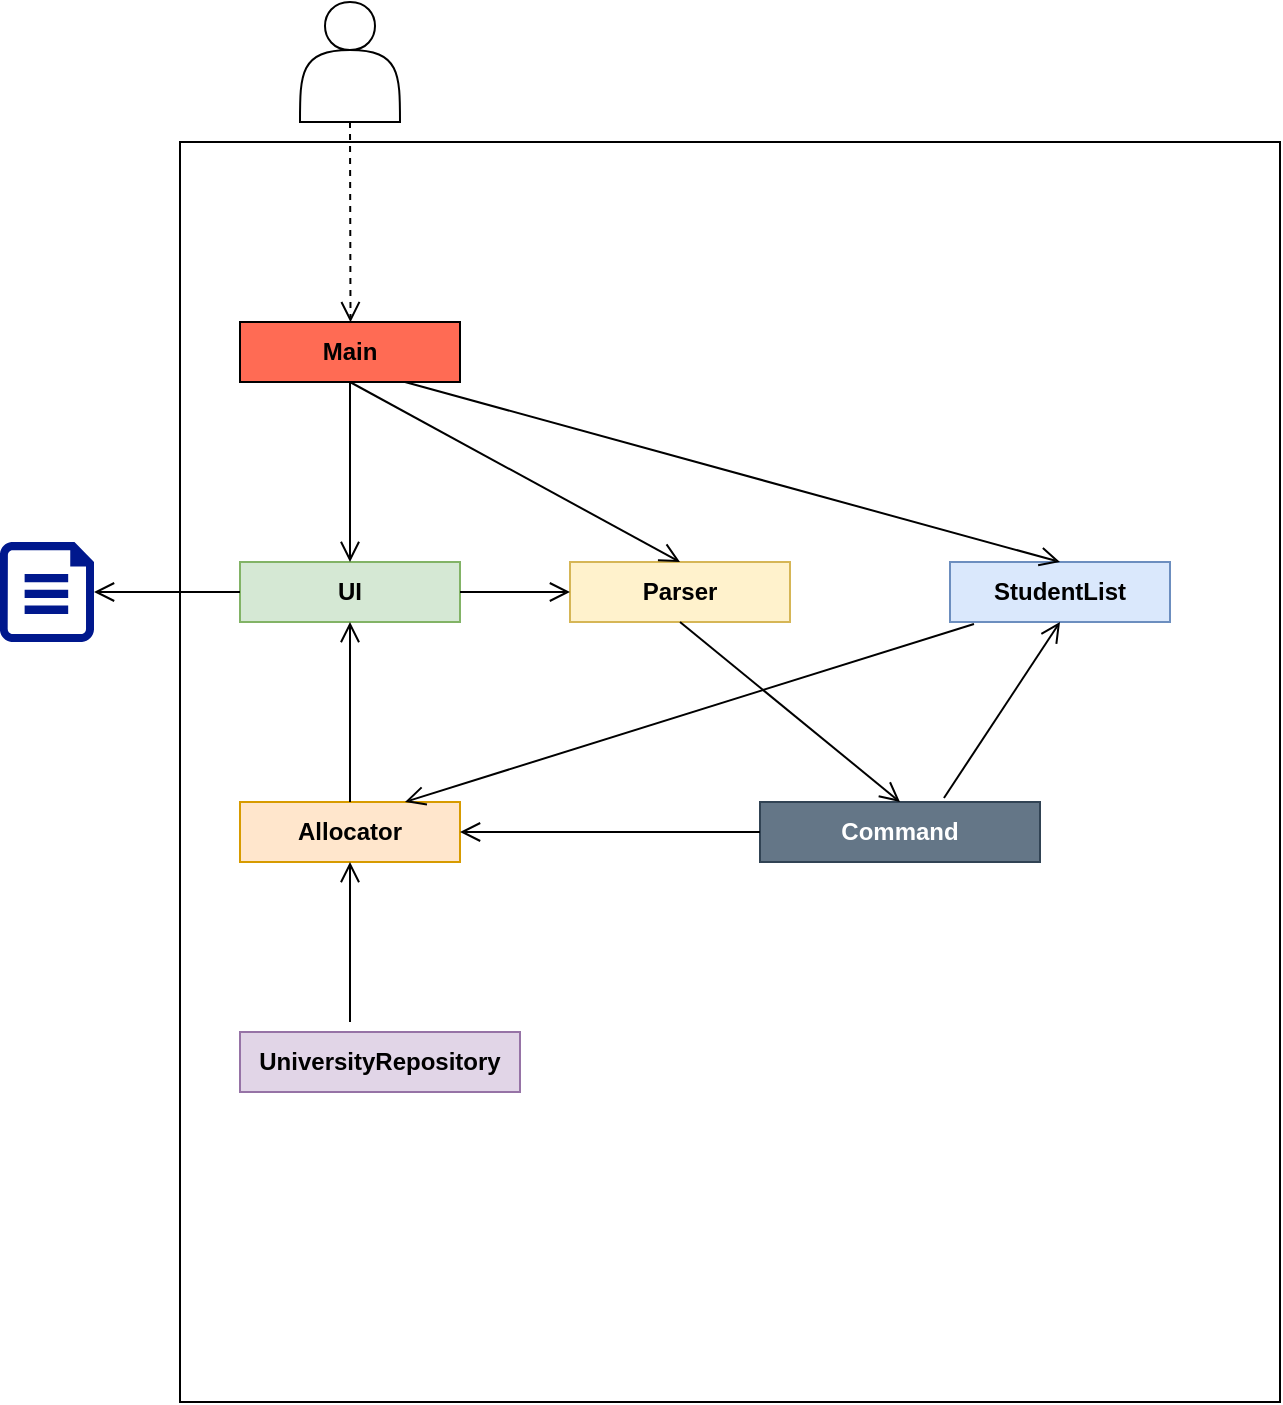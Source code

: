 <mxfile version="24.8.3">
  <diagram name="Page-1" id="XDMX-aiD9JqvAX5qxTWw">
    <mxGraphModel dx="1434" dy="738" grid="1" gridSize="10" guides="1" tooltips="1" connect="1" arrows="1" fold="1" page="1" pageScale="1" pageWidth="850" pageHeight="1100" math="0" shadow="0">
      <root>
        <mxCell id="0" />
        <mxCell id="1" parent="0" />
        <mxCell id="AtG83KE2W_AtL1SSBb-C-1" value="" style="rounded=0;whiteSpace=wrap;html=1;" vertex="1" parent="1">
          <mxGeometry x="120" y="90" width="550" height="630" as="geometry" />
        </mxCell>
        <mxCell id="AtG83KE2W_AtL1SSBb-C-4" value="" style="shape=actor;whiteSpace=wrap;html=1;" vertex="1" parent="1">
          <mxGeometry x="180" y="20" width="50" height="60" as="geometry" />
        </mxCell>
        <mxCell id="AtG83KE2W_AtL1SSBb-C-5" value="" style="endArrow=open;startArrow=none;endFill=0;startFill=0;endSize=8;html=1;verticalAlign=bottom;dashed=1;labelBackgroundColor=none;rounded=0;exitX=0.5;exitY=1;exitDx=0;exitDy=0;entryX=0.155;entryY=0.143;entryDx=0;entryDy=0;entryPerimeter=0;" edge="1" parent="1" source="AtG83KE2W_AtL1SSBb-C-4" target="AtG83KE2W_AtL1SSBb-C-1">
          <mxGeometry width="160" relative="1" as="geometry">
            <mxPoint x="340" y="380" as="sourcePoint" />
            <mxPoint x="500" y="380" as="targetPoint" />
          </mxGeometry>
        </mxCell>
        <mxCell id="AtG83KE2W_AtL1SSBb-C-6" value="Main" style="fontStyle=1;whiteSpace=wrap;html=1;fillColor=#FF6B54;" vertex="1" parent="1">
          <mxGeometry x="150" y="180" width="110" height="30" as="geometry" />
        </mxCell>
        <mxCell id="AtG83KE2W_AtL1SSBb-C-8" value="UI" style="fontStyle=1;whiteSpace=wrap;html=1;fillColor=#d5e8d4;strokeColor=#82b366;" vertex="1" parent="1">
          <mxGeometry x="150" y="300" width="110" height="30" as="geometry" />
        </mxCell>
        <mxCell id="AtG83KE2W_AtL1SSBb-C-9" value="Parser" style="fontStyle=1;whiteSpace=wrap;html=1;fillColor=#fff2cc;strokeColor=#d6b656;" vertex="1" parent="1">
          <mxGeometry x="315" y="300" width="110" height="30" as="geometry" />
        </mxCell>
        <mxCell id="AtG83KE2W_AtL1SSBb-C-10" value="StudentList" style="fontStyle=1;whiteSpace=wrap;html=1;fillColor=#dae8fc;strokeColor=#6c8ebf;" vertex="1" parent="1">
          <mxGeometry x="505" y="300" width="110" height="30" as="geometry" />
        </mxCell>
        <mxCell id="AtG83KE2W_AtL1SSBb-C-11" value="" style="endArrow=open;startArrow=none;endFill=0;startFill=0;endSize=8;html=1;verticalAlign=bottom;labelBackgroundColor=none;strokeWidth=1;rounded=0;exitX=0.5;exitY=1;exitDx=0;exitDy=0;entryX=0.5;entryY=0;entryDx=0;entryDy=0;" edge="1" parent="1" source="AtG83KE2W_AtL1SSBb-C-6" target="AtG83KE2W_AtL1SSBb-C-9">
          <mxGeometry width="160" relative="1" as="geometry">
            <mxPoint x="170" y="250" as="sourcePoint" />
            <mxPoint x="330" y="250" as="targetPoint" />
          </mxGeometry>
        </mxCell>
        <mxCell id="AtG83KE2W_AtL1SSBb-C-12" value="" style="endArrow=open;startArrow=none;endFill=0;startFill=0;endSize=8;html=1;verticalAlign=bottom;labelBackgroundColor=none;strokeWidth=1;rounded=0;exitX=0.5;exitY=1;exitDx=0;exitDy=0;entryX=0.5;entryY=0;entryDx=0;entryDy=0;" edge="1" parent="1" source="AtG83KE2W_AtL1SSBb-C-6" target="AtG83KE2W_AtL1SSBb-C-8">
          <mxGeometry width="160" relative="1" as="geometry">
            <mxPoint x="215" y="220" as="sourcePoint" />
            <mxPoint x="215" y="310" as="targetPoint" />
          </mxGeometry>
        </mxCell>
        <mxCell id="AtG83KE2W_AtL1SSBb-C-13" value="" style="endArrow=open;startArrow=none;endFill=0;startFill=0;endSize=8;html=1;verticalAlign=bottom;labelBackgroundColor=none;strokeWidth=1;rounded=0;entryX=0.5;entryY=0;entryDx=0;entryDy=0;exitX=0.75;exitY=1;exitDx=0;exitDy=0;" edge="1" parent="1" source="AtG83KE2W_AtL1SSBb-C-6" target="AtG83KE2W_AtL1SSBb-C-10">
          <mxGeometry width="160" relative="1" as="geometry">
            <mxPoint x="210" y="210" as="sourcePoint" />
            <mxPoint x="385" y="310" as="targetPoint" />
          </mxGeometry>
        </mxCell>
        <mxCell id="AtG83KE2W_AtL1SSBb-C-14" value="Command" style="fontStyle=1;whiteSpace=wrap;html=1;fillColor=#647687;fontColor=#ffffff;strokeColor=#314354;" vertex="1" parent="1">
          <mxGeometry x="410" y="420" width="140" height="30" as="geometry" />
        </mxCell>
        <mxCell id="AtG83KE2W_AtL1SSBb-C-15" value="UniversityRepository" style="fontStyle=1;whiteSpace=wrap;html=1;fillColor=#e1d5e7;strokeColor=#9673a6;" vertex="1" parent="1">
          <mxGeometry x="150" y="535" width="140" height="30" as="geometry" />
        </mxCell>
        <mxCell id="AtG83KE2W_AtL1SSBb-C-16" value="Allocator" style="fontStyle=1;whiteSpace=wrap;html=1;fillColor=#ffe6cc;strokeColor=#d79b00;" vertex="1" parent="1">
          <mxGeometry x="150" y="420" width="110" height="30" as="geometry" />
        </mxCell>
        <mxCell id="AtG83KE2W_AtL1SSBb-C-18" value="" style="endArrow=open;startArrow=none;endFill=0;startFill=0;endSize=8;html=1;verticalAlign=bottom;labelBackgroundColor=none;strokeWidth=1;rounded=0;exitX=0.5;exitY=0;exitDx=0;exitDy=0;entryX=0.5;entryY=1;entryDx=0;entryDy=0;" edge="1" parent="1" source="AtG83KE2W_AtL1SSBb-C-16" target="AtG83KE2W_AtL1SSBb-C-8">
          <mxGeometry width="160" relative="1" as="geometry">
            <mxPoint x="237.5" y="345" as="sourcePoint" />
            <mxPoint x="172.5" y="450" as="targetPoint" />
          </mxGeometry>
        </mxCell>
        <mxCell id="AtG83KE2W_AtL1SSBb-C-19" value="" style="endArrow=open;startArrow=none;endFill=0;startFill=0;endSize=8;html=1;verticalAlign=bottom;labelBackgroundColor=none;strokeWidth=1;rounded=0;exitX=0;exitY=0.5;exitDx=0;exitDy=0;entryX=1;entryY=0.5;entryDx=0;entryDy=0;" edge="1" parent="1" source="AtG83KE2W_AtL1SSBb-C-14" target="AtG83KE2W_AtL1SSBb-C-16">
          <mxGeometry width="160" relative="1" as="geometry">
            <mxPoint x="370" y="490" as="sourcePoint" />
            <mxPoint x="370" y="400" as="targetPoint" />
          </mxGeometry>
        </mxCell>
        <mxCell id="AtG83KE2W_AtL1SSBb-C-21" value="" style="endArrow=open;startArrow=none;endFill=0;startFill=0;endSize=8;html=1;verticalAlign=bottom;labelBackgroundColor=none;strokeWidth=1;rounded=0;entryX=0.5;entryY=1;entryDx=0;entryDy=0;" edge="1" parent="1" target="AtG83KE2W_AtL1SSBb-C-16">
          <mxGeometry width="160" relative="1" as="geometry">
            <mxPoint x="205" y="530" as="sourcePoint" />
            <mxPoint x="194.5" y="450" as="targetPoint" />
          </mxGeometry>
        </mxCell>
        <mxCell id="AtG83KE2W_AtL1SSBb-C-22" value="" style="endArrow=open;startArrow=none;endFill=0;startFill=0;endSize=8;html=1;verticalAlign=bottom;labelBackgroundColor=none;strokeWidth=1;rounded=0;exitX=0.5;exitY=1;exitDx=0;exitDy=0;entryX=0.5;entryY=0;entryDx=0;entryDy=0;" edge="1" parent="1" source="AtG83KE2W_AtL1SSBb-C-9" target="AtG83KE2W_AtL1SSBb-C-14">
          <mxGeometry width="160" relative="1" as="geometry">
            <mxPoint x="370" y="330" as="sourcePoint" />
            <mxPoint x="535" y="420" as="targetPoint" />
          </mxGeometry>
        </mxCell>
        <mxCell id="AtG83KE2W_AtL1SSBb-C-23" value="" style="endArrow=open;startArrow=none;endFill=0;startFill=0;endSize=8;html=1;verticalAlign=bottom;labelBackgroundColor=none;strokeWidth=1;rounded=0;exitX=0.657;exitY=-0.067;exitDx=0;exitDy=0;entryX=0.5;entryY=1;entryDx=0;entryDy=0;exitPerimeter=0;" edge="1" parent="1" source="AtG83KE2W_AtL1SSBb-C-14" target="AtG83KE2W_AtL1SSBb-C-10">
          <mxGeometry width="160" relative="1" as="geometry">
            <mxPoint x="550.5" y="420" as="sourcePoint" />
            <mxPoint x="550" y="334" as="targetPoint" />
          </mxGeometry>
        </mxCell>
        <mxCell id="AtG83KE2W_AtL1SSBb-C-24" value="" style="endArrow=open;startArrow=none;endFill=0;startFill=0;endSize=8;html=1;verticalAlign=bottom;labelBackgroundColor=none;strokeWidth=1;rounded=0;exitX=1;exitY=0.5;exitDx=0;exitDy=0;entryX=0;entryY=0.5;entryDx=0;entryDy=0;" edge="1" parent="1" source="AtG83KE2W_AtL1SSBb-C-8" target="AtG83KE2W_AtL1SSBb-C-9">
          <mxGeometry width="160" relative="1" as="geometry">
            <mxPoint x="250" y="418" as="sourcePoint" />
            <mxPoint x="308" y="330" as="targetPoint" />
          </mxGeometry>
        </mxCell>
        <mxCell id="AtG83KE2W_AtL1SSBb-C-25" value="" style="sketch=0;aspect=fixed;pointerEvents=1;shadow=0;dashed=0;html=1;strokeColor=none;labelPosition=center;verticalLabelPosition=bottom;verticalAlign=top;align=center;fillColor=#00188D;shape=mxgraph.azure.file" vertex="1" parent="1">
          <mxGeometry x="30" y="290" width="47" height="50" as="geometry" />
        </mxCell>
        <mxCell id="AtG83KE2W_AtL1SSBb-C-26" value="" style="endArrow=open;startArrow=none;endFill=0;startFill=0;endSize=8;html=1;verticalAlign=bottom;labelBackgroundColor=none;strokeWidth=1;rounded=0;exitX=0;exitY=0.5;exitDx=0;exitDy=0;entryX=1;entryY=0.5;entryDx=0;entryDy=0;entryPerimeter=0;" edge="1" parent="1" source="AtG83KE2W_AtL1SSBb-C-8" target="AtG83KE2W_AtL1SSBb-C-25">
          <mxGeometry width="160" relative="1" as="geometry">
            <mxPoint x="420" y="445" as="sourcePoint" />
            <mxPoint x="270" y="445" as="targetPoint" />
          </mxGeometry>
        </mxCell>
        <mxCell id="AtG83KE2W_AtL1SSBb-C-27" value="" style="endArrow=open;startArrow=none;endFill=0;startFill=0;endSize=8;html=1;verticalAlign=bottom;labelBackgroundColor=none;strokeWidth=1;rounded=0;exitX=0.109;exitY=1.033;exitDx=0;exitDy=0;entryX=0.75;entryY=0;entryDx=0;entryDy=0;exitPerimeter=0;" edge="1" parent="1" source="AtG83KE2W_AtL1SSBb-C-10" target="AtG83KE2W_AtL1SSBb-C-16">
          <mxGeometry width="160" relative="1" as="geometry">
            <mxPoint x="380" y="340" as="sourcePoint" />
            <mxPoint x="490" y="430" as="targetPoint" />
          </mxGeometry>
        </mxCell>
      </root>
    </mxGraphModel>
  </diagram>
</mxfile>
